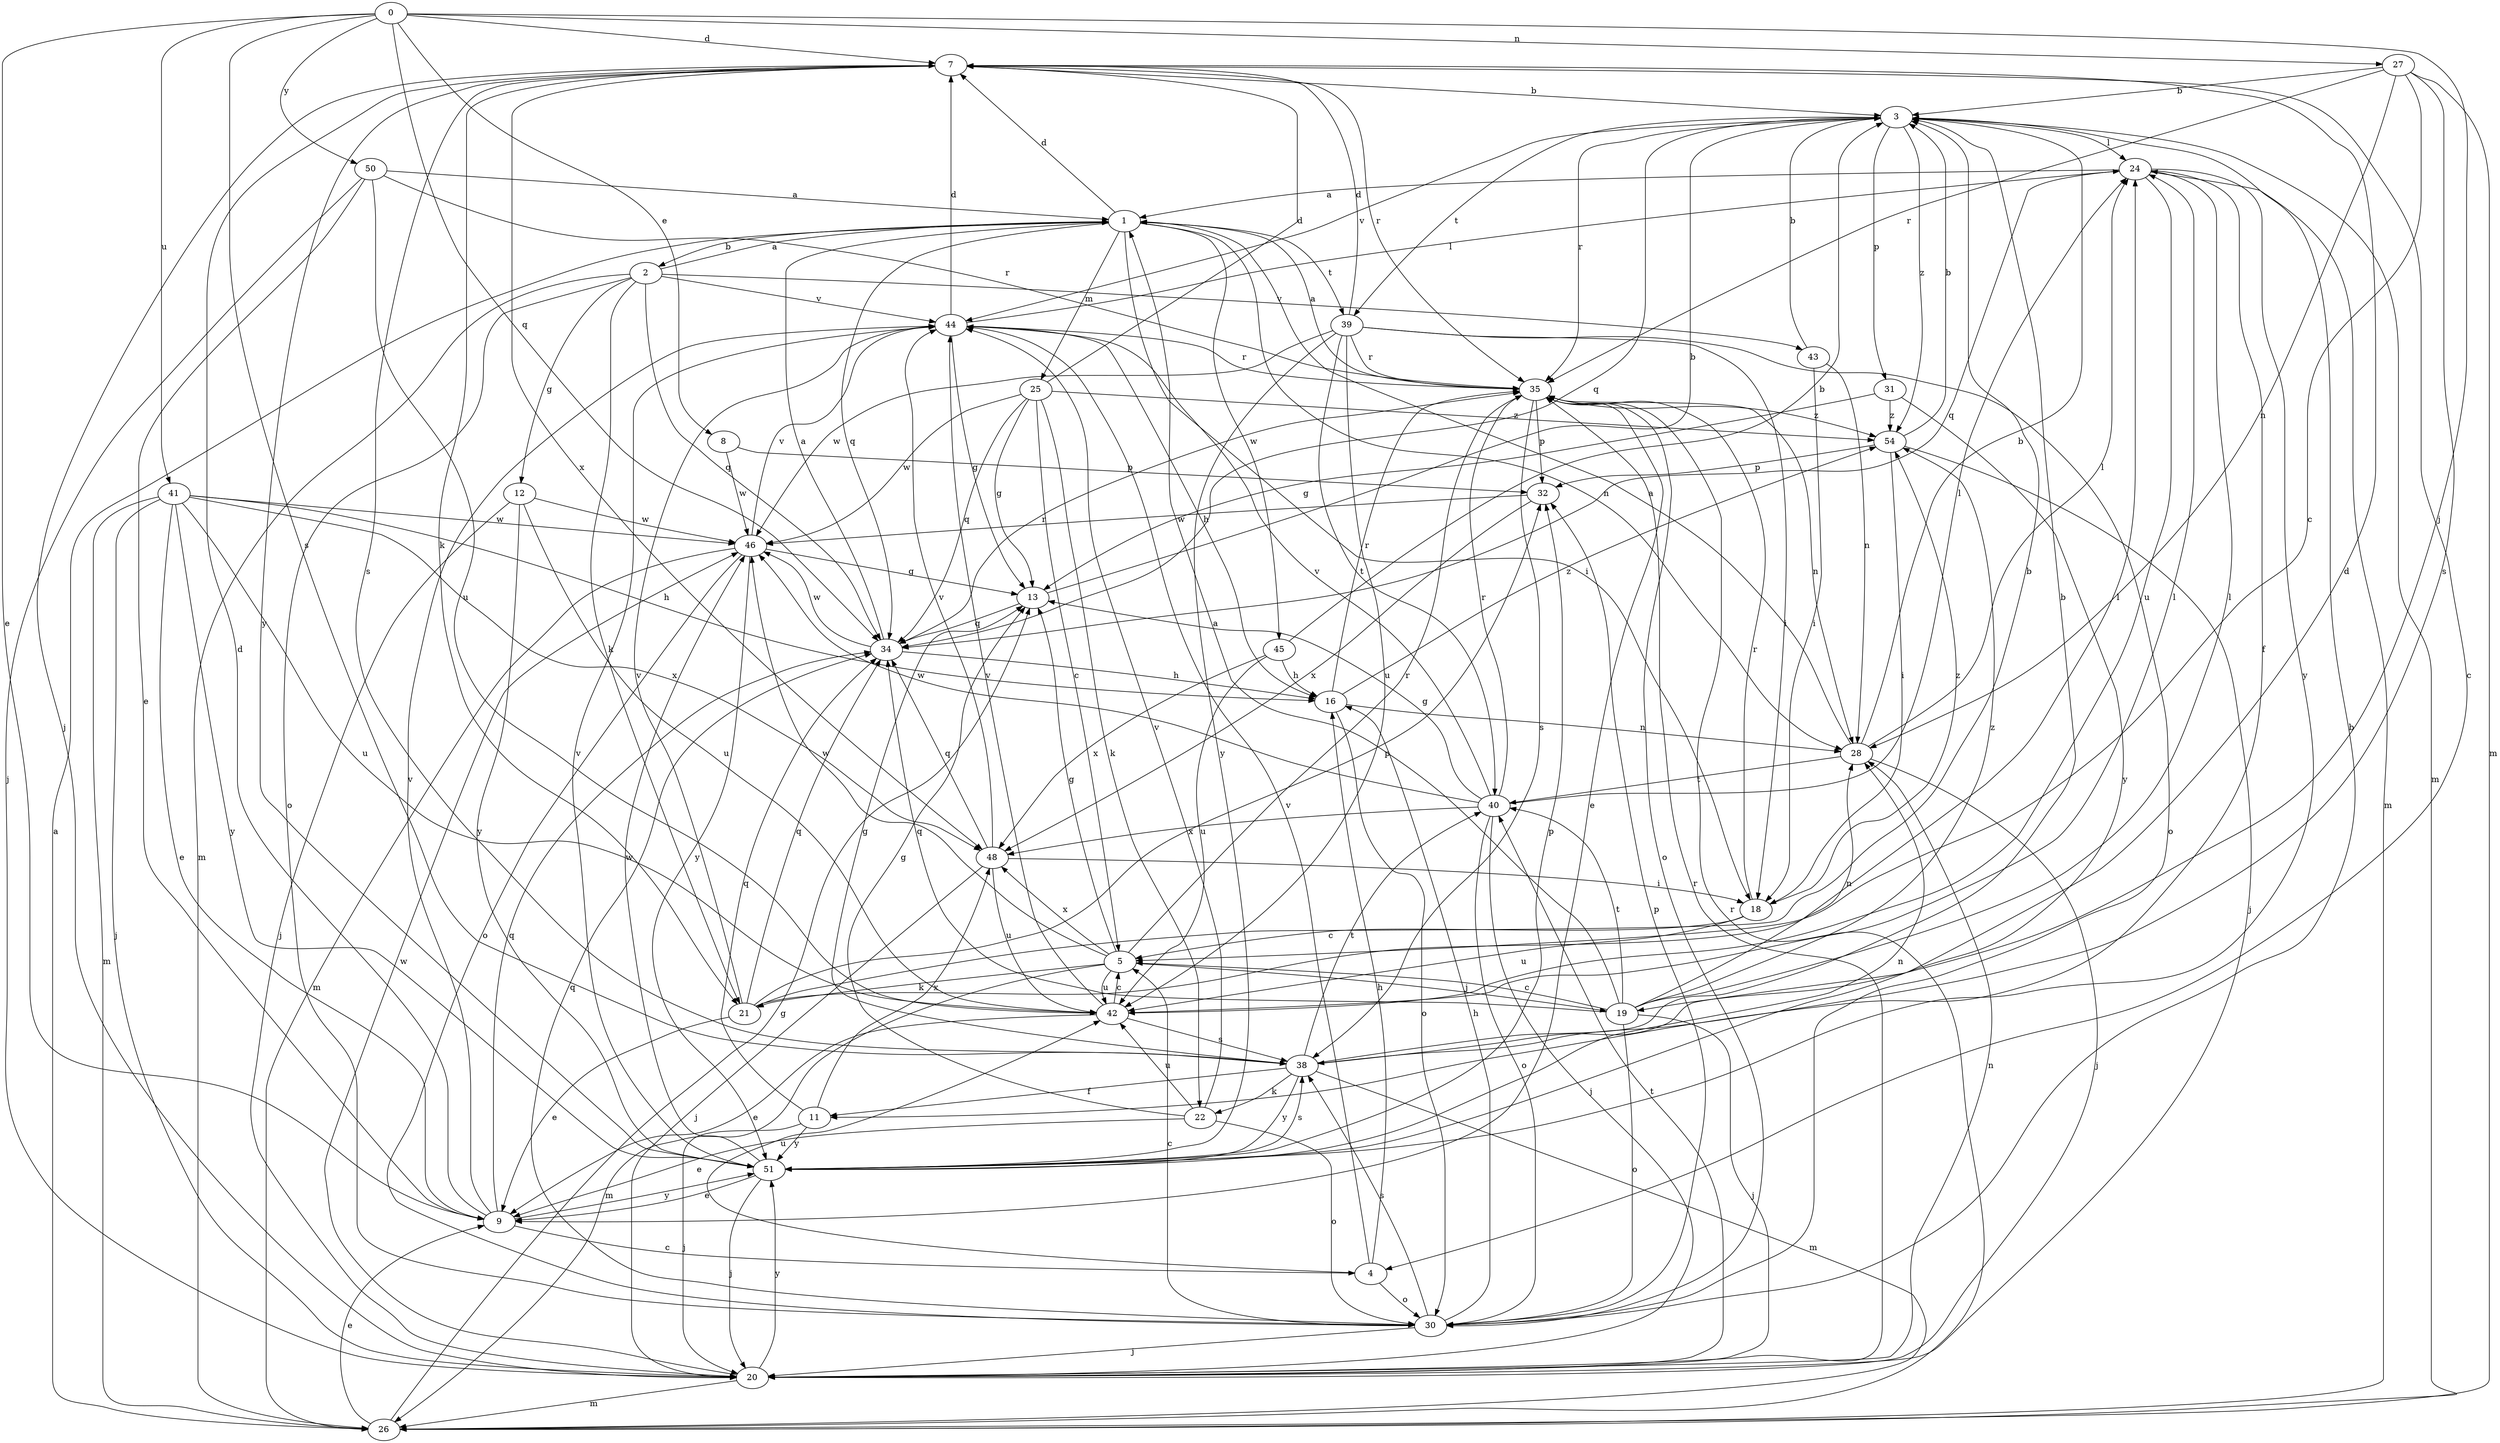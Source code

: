 strict digraph  {
0;
1;
2;
3;
4;
5;
7;
8;
9;
11;
12;
13;
16;
18;
19;
20;
21;
22;
24;
25;
26;
27;
28;
30;
31;
32;
34;
35;
38;
39;
40;
41;
42;
43;
44;
45;
46;
48;
50;
51;
54;
0 -> 7  [label=d];
0 -> 8  [label=e];
0 -> 9  [label=e];
0 -> 19  [label=j];
0 -> 27  [label=n];
0 -> 34  [label=q];
0 -> 38  [label=s];
0 -> 41  [label=u];
0 -> 50  [label=y];
1 -> 2  [label=b];
1 -> 7  [label=d];
1 -> 18  [label=i];
1 -> 25  [label=m];
1 -> 28  [label=n];
1 -> 34  [label=q];
1 -> 39  [label=t];
1 -> 45  [label=w];
2 -> 1  [label=a];
2 -> 12  [label=g];
2 -> 21  [label=k];
2 -> 26  [label=m];
2 -> 30  [label=o];
2 -> 34  [label=q];
2 -> 43  [label=v];
2 -> 44  [label=v];
3 -> 24  [label=l];
3 -> 26  [label=m];
3 -> 31  [label=p];
3 -> 34  [label=q];
3 -> 35  [label=r];
3 -> 39  [label=t];
3 -> 44  [label=v];
3 -> 54  [label=z];
4 -> 16  [label=h];
4 -> 30  [label=o];
4 -> 42  [label=u];
4 -> 44  [label=v];
5 -> 13  [label=g];
5 -> 19  [label=j];
5 -> 21  [label=k];
5 -> 26  [label=m];
5 -> 35  [label=r];
5 -> 42  [label=u];
5 -> 46  [label=w];
5 -> 48  [label=x];
7 -> 3  [label=b];
7 -> 4  [label=c];
7 -> 20  [label=j];
7 -> 21  [label=k];
7 -> 35  [label=r];
7 -> 38  [label=s];
7 -> 48  [label=x];
7 -> 51  [label=y];
8 -> 32  [label=p];
8 -> 46  [label=w];
9 -> 4  [label=c];
9 -> 7  [label=d];
9 -> 34  [label=q];
9 -> 44  [label=v];
9 -> 51  [label=y];
11 -> 20  [label=j];
11 -> 34  [label=q];
11 -> 48  [label=x];
11 -> 51  [label=y];
12 -> 20  [label=j];
12 -> 42  [label=u];
12 -> 46  [label=w];
12 -> 51  [label=y];
13 -> 3  [label=b];
13 -> 34  [label=q];
16 -> 28  [label=n];
16 -> 30  [label=o];
16 -> 35  [label=r];
16 -> 54  [label=z];
18 -> 5  [label=c];
18 -> 35  [label=r];
18 -> 42  [label=u];
18 -> 54  [label=z];
19 -> 1  [label=a];
19 -> 5  [label=c];
19 -> 20  [label=j];
19 -> 24  [label=l];
19 -> 28  [label=n];
19 -> 30  [label=o];
19 -> 34  [label=q];
19 -> 40  [label=t];
19 -> 54  [label=z];
20 -> 26  [label=m];
20 -> 28  [label=n];
20 -> 35  [label=r];
20 -> 40  [label=t];
20 -> 46  [label=w];
20 -> 51  [label=y];
21 -> 3  [label=b];
21 -> 9  [label=e];
21 -> 24  [label=l];
21 -> 32  [label=p];
21 -> 34  [label=q];
21 -> 44  [label=v];
22 -> 9  [label=e];
22 -> 13  [label=g];
22 -> 30  [label=o];
22 -> 42  [label=u];
22 -> 44  [label=v];
24 -> 1  [label=a];
24 -> 11  [label=f];
24 -> 26  [label=m];
24 -> 34  [label=q];
24 -> 42  [label=u];
24 -> 51  [label=y];
25 -> 5  [label=c];
25 -> 7  [label=d];
25 -> 13  [label=g];
25 -> 22  [label=k];
25 -> 34  [label=q];
25 -> 46  [label=w];
25 -> 54  [label=z];
26 -> 1  [label=a];
26 -> 9  [label=e];
26 -> 13  [label=g];
26 -> 35  [label=r];
27 -> 3  [label=b];
27 -> 5  [label=c];
27 -> 26  [label=m];
27 -> 28  [label=n];
27 -> 35  [label=r];
27 -> 38  [label=s];
28 -> 1  [label=a];
28 -> 3  [label=b];
28 -> 20  [label=j];
28 -> 24  [label=l];
28 -> 40  [label=t];
30 -> 3  [label=b];
30 -> 5  [label=c];
30 -> 16  [label=h];
30 -> 20  [label=j];
30 -> 32  [label=p];
30 -> 34  [label=q];
30 -> 38  [label=s];
31 -> 13  [label=g];
31 -> 51  [label=y];
31 -> 54  [label=z];
32 -> 46  [label=w];
32 -> 48  [label=x];
34 -> 1  [label=a];
34 -> 16  [label=h];
34 -> 35  [label=r];
34 -> 46  [label=w];
35 -> 1  [label=a];
35 -> 9  [label=e];
35 -> 28  [label=n];
35 -> 30  [label=o];
35 -> 32  [label=p];
35 -> 38  [label=s];
35 -> 54  [label=z];
38 -> 3  [label=b];
38 -> 7  [label=d];
38 -> 11  [label=f];
38 -> 13  [label=g];
38 -> 22  [label=k];
38 -> 26  [label=m];
38 -> 40  [label=t];
38 -> 51  [label=y];
39 -> 7  [label=d];
39 -> 18  [label=i];
39 -> 30  [label=o];
39 -> 35  [label=r];
39 -> 40  [label=t];
39 -> 42  [label=u];
39 -> 46  [label=w];
39 -> 51  [label=y];
40 -> 13  [label=g];
40 -> 20  [label=j];
40 -> 24  [label=l];
40 -> 30  [label=o];
40 -> 35  [label=r];
40 -> 44  [label=v];
40 -> 46  [label=w];
40 -> 48  [label=x];
41 -> 9  [label=e];
41 -> 16  [label=h];
41 -> 20  [label=j];
41 -> 26  [label=m];
41 -> 42  [label=u];
41 -> 46  [label=w];
41 -> 48  [label=x];
41 -> 51  [label=y];
42 -> 5  [label=c];
42 -> 9  [label=e];
42 -> 24  [label=l];
42 -> 38  [label=s];
42 -> 44  [label=v];
43 -> 3  [label=b];
43 -> 18  [label=i];
43 -> 28  [label=n];
44 -> 7  [label=d];
44 -> 13  [label=g];
44 -> 16  [label=h];
44 -> 24  [label=l];
44 -> 35  [label=r];
45 -> 3  [label=b];
45 -> 16  [label=h];
45 -> 42  [label=u];
45 -> 48  [label=x];
46 -> 13  [label=g];
46 -> 26  [label=m];
46 -> 30  [label=o];
46 -> 44  [label=v];
46 -> 51  [label=y];
48 -> 18  [label=i];
48 -> 20  [label=j];
48 -> 34  [label=q];
48 -> 42  [label=u];
48 -> 44  [label=v];
50 -> 1  [label=a];
50 -> 9  [label=e];
50 -> 20  [label=j];
50 -> 35  [label=r];
50 -> 42  [label=u];
51 -> 9  [label=e];
51 -> 20  [label=j];
51 -> 28  [label=n];
51 -> 32  [label=p];
51 -> 38  [label=s];
51 -> 44  [label=v];
51 -> 46  [label=w];
54 -> 3  [label=b];
54 -> 18  [label=i];
54 -> 20  [label=j];
54 -> 32  [label=p];
}
